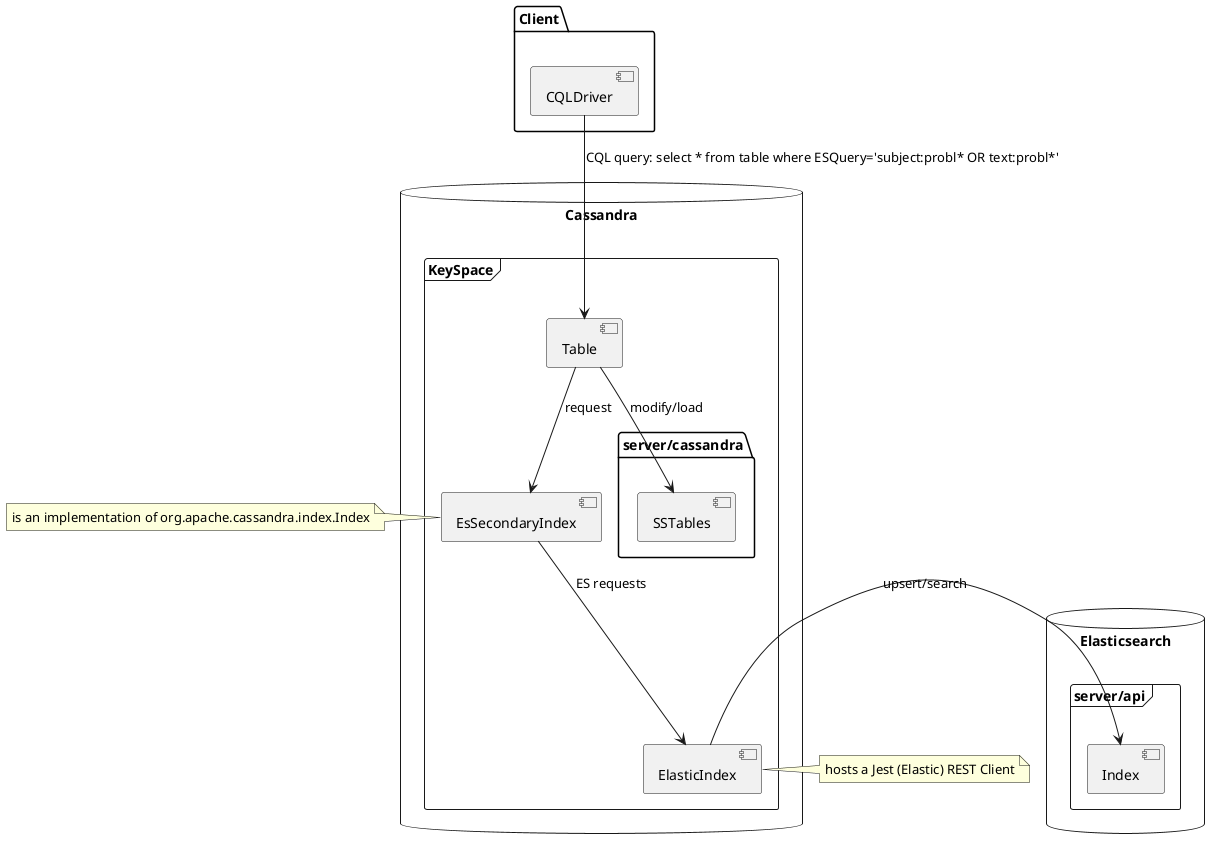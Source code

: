@startuml

package "Client" {
  [CQLDriver]
}

database "Cassandra" {
  frame "KeySpace" {
    [Table]
    [EsSecondaryIndex]
	[ElasticIndex]
    folder "server/cassandra" {
    	[SSTables]
   }
  }
}

database "Elasticsearch" {
  frame "server/api" {
	[Index]
  }
}
note left of EsSecondaryIndex : is an implementation of org.apache.cassandra.index.Index
note right of ElasticIndex: hosts a Jest (Elastic) REST Client


[CQLDriver] --> [Table] : CQL query: select * from table where ESQuery='subject:probl* OR text:probl*'
[Table] --> [EsSecondaryIndex] : request
[EsSecondaryIndex] --> [ElasticIndex] : ES requests

[Table] --> [SSTables] : modify/load
[ElasticIndex] -> [Index] : upsert/search


@enduml
